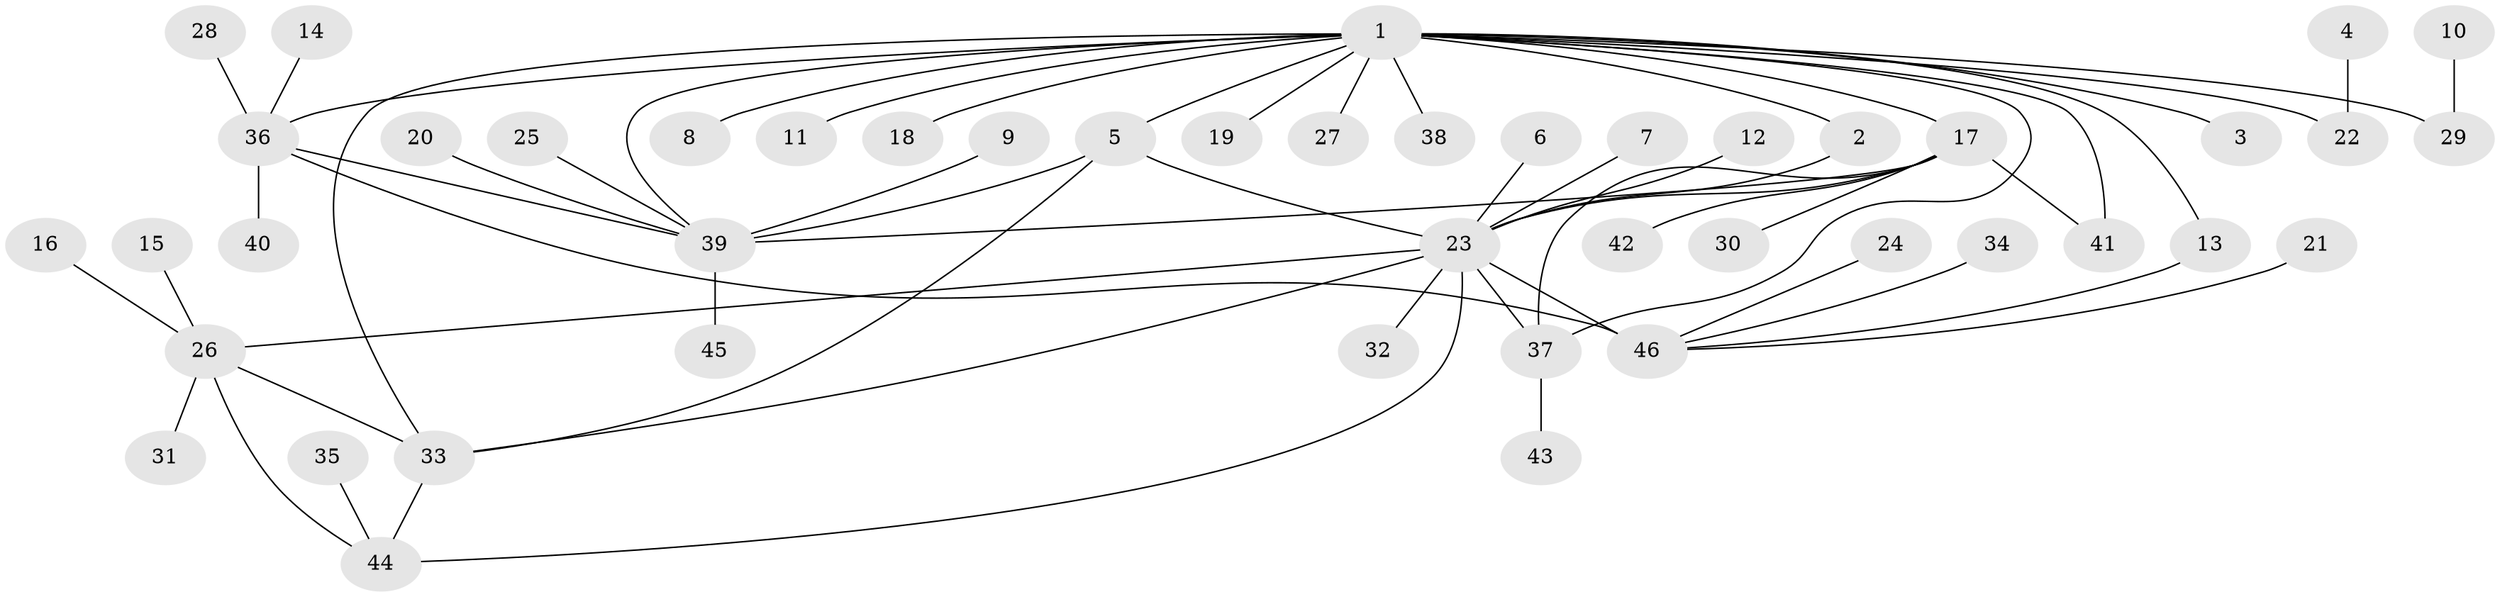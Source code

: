 // original degree distribution, {9: 0.05434782608695652, 6: 0.06521739130434782, 11: 0.010869565217391304, 8: 0.03260869565217391, 3: 0.043478260869565216, 4: 0.043478260869565216, 5: 0.010869565217391304, 7: 0.010869565217391304, 2: 0.20652173913043478, 1: 0.5217391304347826}
// Generated by graph-tools (version 1.1) at 2025/50/03/09/25 03:50:40]
// undirected, 46 vertices, 60 edges
graph export_dot {
graph [start="1"]
  node [color=gray90,style=filled];
  1;
  2;
  3;
  4;
  5;
  6;
  7;
  8;
  9;
  10;
  11;
  12;
  13;
  14;
  15;
  16;
  17;
  18;
  19;
  20;
  21;
  22;
  23;
  24;
  25;
  26;
  27;
  28;
  29;
  30;
  31;
  32;
  33;
  34;
  35;
  36;
  37;
  38;
  39;
  40;
  41;
  42;
  43;
  44;
  45;
  46;
  1 -- 2 [weight=1.0];
  1 -- 3 [weight=1.0];
  1 -- 5 [weight=3.0];
  1 -- 8 [weight=1.0];
  1 -- 11 [weight=1.0];
  1 -- 13 [weight=1.0];
  1 -- 17 [weight=2.0];
  1 -- 18 [weight=1.0];
  1 -- 19 [weight=1.0];
  1 -- 22 [weight=1.0];
  1 -- 27 [weight=1.0];
  1 -- 29 [weight=3.0];
  1 -- 33 [weight=2.0];
  1 -- 36 [weight=1.0];
  1 -- 37 [weight=1.0];
  1 -- 38 [weight=1.0];
  1 -- 39 [weight=1.0];
  1 -- 41 [weight=1.0];
  2 -- 23 [weight=1.0];
  4 -- 22 [weight=1.0];
  5 -- 23 [weight=4.0];
  5 -- 33 [weight=1.0];
  5 -- 39 [weight=1.0];
  6 -- 23 [weight=1.0];
  7 -- 23 [weight=1.0];
  9 -- 39 [weight=1.0];
  10 -- 29 [weight=1.0];
  12 -- 23 [weight=1.0];
  13 -- 46 [weight=1.0];
  14 -- 36 [weight=1.0];
  15 -- 26 [weight=1.0];
  16 -- 26 [weight=1.0];
  17 -- 23 [weight=1.0];
  17 -- 30 [weight=1.0];
  17 -- 37 [weight=1.0];
  17 -- 39 [weight=2.0];
  17 -- 41 [weight=1.0];
  17 -- 42 [weight=1.0];
  20 -- 39 [weight=1.0];
  21 -- 46 [weight=1.0];
  23 -- 26 [weight=1.0];
  23 -- 32 [weight=1.0];
  23 -- 33 [weight=1.0];
  23 -- 37 [weight=1.0];
  23 -- 44 [weight=1.0];
  23 -- 46 [weight=2.0];
  24 -- 46 [weight=1.0];
  25 -- 39 [weight=1.0];
  26 -- 31 [weight=1.0];
  26 -- 33 [weight=1.0];
  26 -- 44 [weight=1.0];
  28 -- 36 [weight=1.0];
  33 -- 44 [weight=1.0];
  34 -- 46 [weight=1.0];
  35 -- 44 [weight=1.0];
  36 -- 39 [weight=1.0];
  36 -- 40 [weight=1.0];
  36 -- 46 [weight=3.0];
  37 -- 43 [weight=1.0];
  39 -- 45 [weight=1.0];
}
